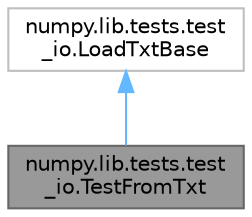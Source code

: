 digraph "numpy.lib.tests.test_io.TestFromTxt"
{
 // LATEX_PDF_SIZE
  bgcolor="transparent";
  edge [fontname=Helvetica,fontsize=10,labelfontname=Helvetica,labelfontsize=10];
  node [fontname=Helvetica,fontsize=10,shape=box,height=0.2,width=0.4];
  Node1 [id="Node000001",label="numpy.lib.tests.test\l_io.TestFromTxt",height=0.2,width=0.4,color="gray40", fillcolor="grey60", style="filled", fontcolor="black",tooltip=" "];
  Node2 -> Node1 [id="edge1_Node000001_Node000002",dir="back",color="steelblue1",style="solid",tooltip=" "];
  Node2 [id="Node000002",label="numpy.lib.tests.test\l_io.LoadTxtBase",height=0.2,width=0.4,color="grey75", fillcolor="white", style="filled",URL="$d7/d1a/classnumpy_1_1lib_1_1tests_1_1test__io_1_1LoadTxtBase.html",tooltip=" "];
}
